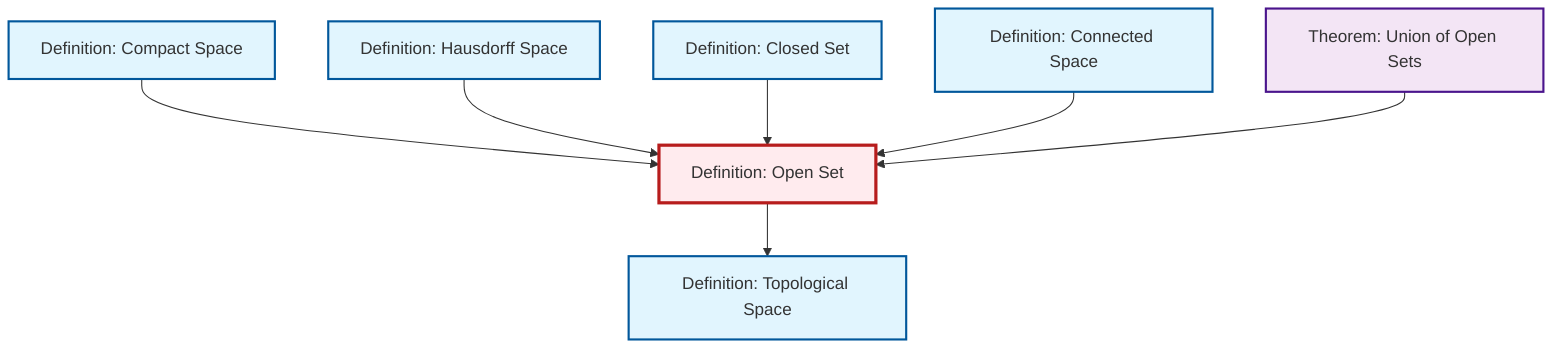 graph TD
    classDef definition fill:#e1f5fe,stroke:#01579b,stroke-width:2px
    classDef theorem fill:#f3e5f5,stroke:#4a148c,stroke-width:2px
    classDef axiom fill:#fff3e0,stroke:#e65100,stroke-width:2px
    classDef example fill:#e8f5e9,stroke:#1b5e20,stroke-width:2px
    classDef current fill:#ffebee,stroke:#b71c1c,stroke-width:3px
    def-topological-space["Definition: Topological Space"]:::definition
    thm-union-open-sets["Theorem: Union of Open Sets"]:::theorem
    def-hausdorff["Definition: Hausdorff Space"]:::definition
    def-compact["Definition: Compact Space"]:::definition
    def-open-set["Definition: Open Set"]:::definition
    def-connected["Definition: Connected Space"]:::definition
    def-closed-set["Definition: Closed Set"]:::definition
    def-compact --> def-open-set
    def-hausdorff --> def-open-set
    def-closed-set --> def-open-set
    def-open-set --> def-topological-space
    def-connected --> def-open-set
    thm-union-open-sets --> def-open-set
    class def-open-set current